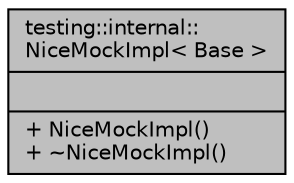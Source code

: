 digraph "testing::internal::NiceMockImpl&lt; Base &gt;"
{
 // LATEX_PDF_SIZE
  bgcolor="transparent";
  edge [fontname="Helvetica",fontsize="10",labelfontname="Helvetica",labelfontsize="10"];
  node [fontname="Helvetica",fontsize="10",shape=record];
  Node1 [label="{testing::internal::\lNiceMockImpl\< Base \>\n||+ NiceMockImpl()\l+ ~NiceMockImpl()\l}",height=0.2,width=0.4,color="black", fillcolor="grey75", style="filled", fontcolor="black",tooltip=" "];
}
